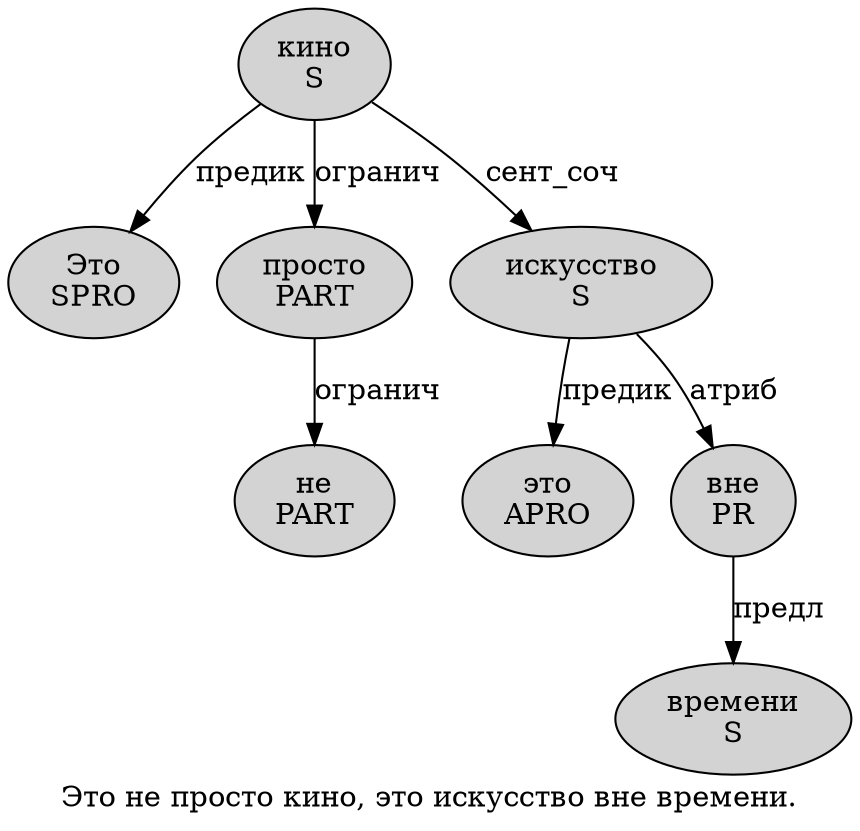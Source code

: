 digraph SENTENCE_2089 {
	graph [label="Это не просто кино, это искусство вне времени."]
	node [style=filled]
		0 [label="Это
SPRO" color="" fillcolor=lightgray penwidth=1 shape=ellipse]
		1 [label="не
PART" color="" fillcolor=lightgray penwidth=1 shape=ellipse]
		2 [label="просто
PART" color="" fillcolor=lightgray penwidth=1 shape=ellipse]
		3 [label="кино
S" color="" fillcolor=lightgray penwidth=1 shape=ellipse]
		5 [label="это
APRO" color="" fillcolor=lightgray penwidth=1 shape=ellipse]
		6 [label="искусство
S" color="" fillcolor=lightgray penwidth=1 shape=ellipse]
		7 [label="вне
PR" color="" fillcolor=lightgray penwidth=1 shape=ellipse]
		8 [label="времени
S" color="" fillcolor=lightgray penwidth=1 shape=ellipse]
			6 -> 5 [label="предик"]
			6 -> 7 [label="атриб"]
			3 -> 0 [label="предик"]
			3 -> 2 [label="огранич"]
			3 -> 6 [label="сент_соч"]
			7 -> 8 [label="предл"]
			2 -> 1 [label="огранич"]
}